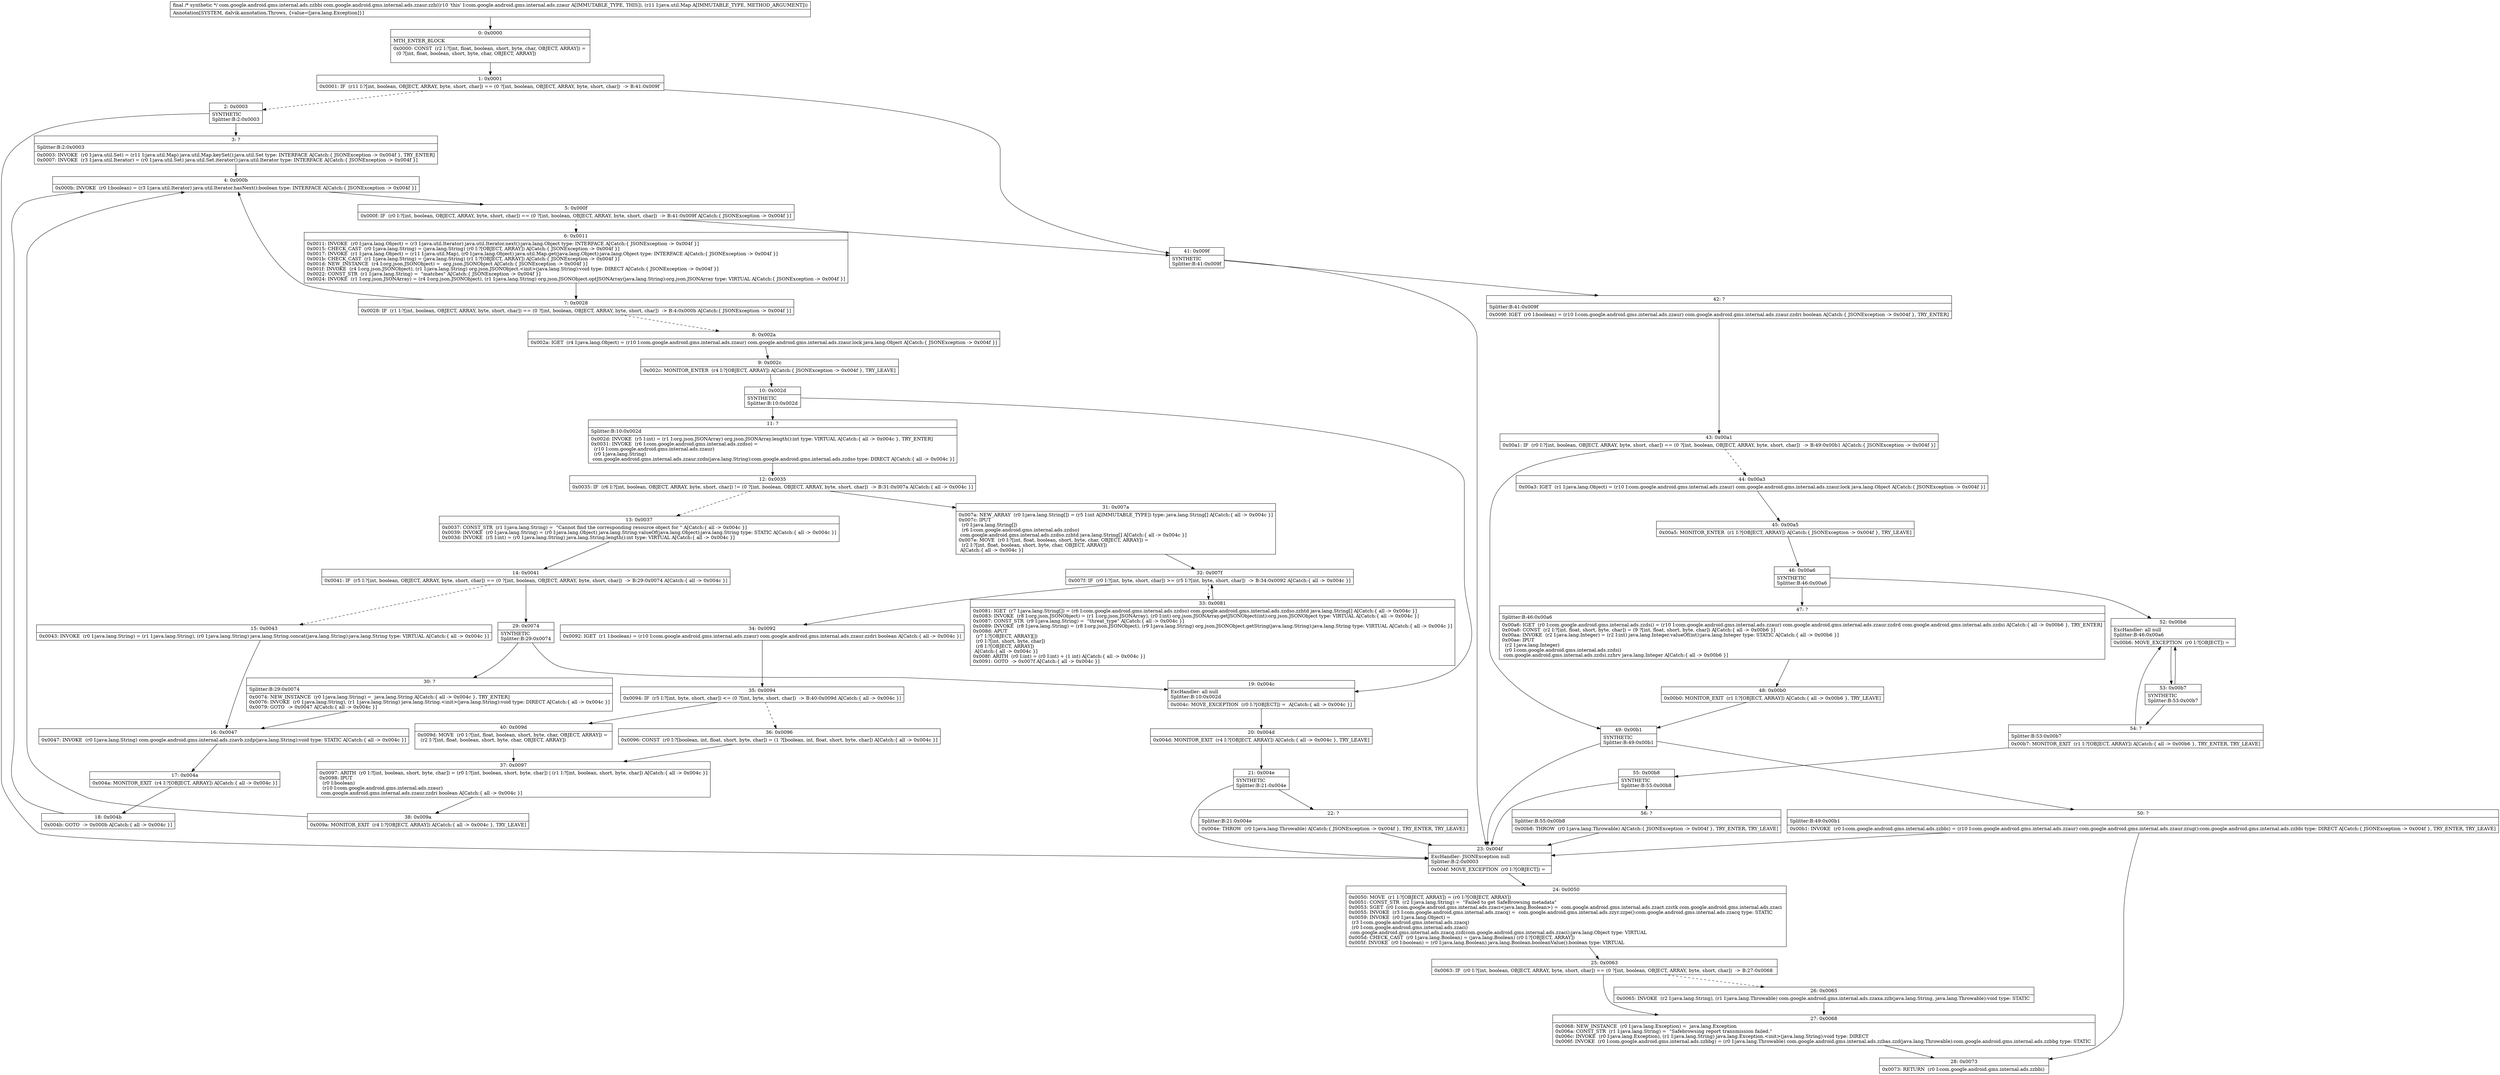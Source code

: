 digraph "CFG forcom.google.android.gms.internal.ads.zzaur.zzh(Ljava\/util\/Map;)Lcom\/google\/android\/gms\/internal\/ads\/zzbbi;" {
Node_0 [shape=record,label="{0\:\ 0x0000|MTH_ENTER_BLOCK\l|0x0000: CONST  (r2 I:?[int, float, boolean, short, byte, char, OBJECT, ARRAY]) = \l  (0 ?[int, float, boolean, short, byte, char, OBJECT, ARRAY])\l \l}"];
Node_1 [shape=record,label="{1\:\ 0x0001|0x0001: IF  (r11 I:?[int, boolean, OBJECT, ARRAY, byte, short, char]) == (0 ?[int, boolean, OBJECT, ARRAY, byte, short, char])  \-\> B:41:0x009f \l}"];
Node_2 [shape=record,label="{2\:\ 0x0003|SYNTHETIC\lSplitter:B:2:0x0003\l}"];
Node_3 [shape=record,label="{3\:\ ?|Splitter:B:2:0x0003\l|0x0003: INVOKE  (r0 I:java.util.Set) = (r11 I:java.util.Map) java.util.Map.keySet():java.util.Set type: INTERFACE A[Catch:\{ JSONException \-\> 0x004f \}, TRY_ENTER]\l0x0007: INVOKE  (r3 I:java.util.Iterator) = (r0 I:java.util.Set) java.util.Set.iterator():java.util.Iterator type: INTERFACE A[Catch:\{ JSONException \-\> 0x004f \}]\l}"];
Node_4 [shape=record,label="{4\:\ 0x000b|0x000b: INVOKE  (r0 I:boolean) = (r3 I:java.util.Iterator) java.util.Iterator.hasNext():boolean type: INTERFACE A[Catch:\{ JSONException \-\> 0x004f \}]\l}"];
Node_5 [shape=record,label="{5\:\ 0x000f|0x000f: IF  (r0 I:?[int, boolean, OBJECT, ARRAY, byte, short, char]) == (0 ?[int, boolean, OBJECT, ARRAY, byte, short, char])  \-\> B:41:0x009f A[Catch:\{ JSONException \-\> 0x004f \}]\l}"];
Node_6 [shape=record,label="{6\:\ 0x0011|0x0011: INVOKE  (r0 I:java.lang.Object) = (r3 I:java.util.Iterator) java.util.Iterator.next():java.lang.Object type: INTERFACE A[Catch:\{ JSONException \-\> 0x004f \}]\l0x0015: CHECK_CAST  (r0 I:java.lang.String) = (java.lang.String) (r0 I:?[OBJECT, ARRAY]) A[Catch:\{ JSONException \-\> 0x004f \}]\l0x0017: INVOKE  (r1 I:java.lang.Object) = (r11 I:java.util.Map), (r0 I:java.lang.Object) java.util.Map.get(java.lang.Object):java.lang.Object type: INTERFACE A[Catch:\{ JSONException \-\> 0x004f \}]\l0x001b: CHECK_CAST  (r1 I:java.lang.String) = (java.lang.String) (r1 I:?[OBJECT, ARRAY]) A[Catch:\{ JSONException \-\> 0x004f \}]\l0x001d: NEW_INSTANCE  (r4 I:org.json.JSONObject) =  org.json.JSONObject A[Catch:\{ JSONException \-\> 0x004f \}]\l0x001f: INVOKE  (r4 I:org.json.JSONObject), (r1 I:java.lang.String) org.json.JSONObject.\<init\>(java.lang.String):void type: DIRECT A[Catch:\{ JSONException \-\> 0x004f \}]\l0x0022: CONST_STR  (r1 I:java.lang.String) =  \"matches\" A[Catch:\{ JSONException \-\> 0x004f \}]\l0x0024: INVOKE  (r1 I:org.json.JSONArray) = (r4 I:org.json.JSONObject), (r1 I:java.lang.String) org.json.JSONObject.optJSONArray(java.lang.String):org.json.JSONArray type: VIRTUAL A[Catch:\{ JSONException \-\> 0x004f \}]\l}"];
Node_7 [shape=record,label="{7\:\ 0x0028|0x0028: IF  (r1 I:?[int, boolean, OBJECT, ARRAY, byte, short, char]) == (0 ?[int, boolean, OBJECT, ARRAY, byte, short, char])  \-\> B:4:0x000b A[Catch:\{ JSONException \-\> 0x004f \}]\l}"];
Node_8 [shape=record,label="{8\:\ 0x002a|0x002a: IGET  (r4 I:java.lang.Object) = (r10 I:com.google.android.gms.internal.ads.zzaur) com.google.android.gms.internal.ads.zzaur.lock java.lang.Object A[Catch:\{ JSONException \-\> 0x004f \}]\l}"];
Node_9 [shape=record,label="{9\:\ 0x002c|0x002c: MONITOR_ENTER  (r4 I:?[OBJECT, ARRAY]) A[Catch:\{ JSONException \-\> 0x004f \}, TRY_LEAVE]\l}"];
Node_10 [shape=record,label="{10\:\ 0x002d|SYNTHETIC\lSplitter:B:10:0x002d\l}"];
Node_11 [shape=record,label="{11\:\ ?|Splitter:B:10:0x002d\l|0x002d: INVOKE  (r5 I:int) = (r1 I:org.json.JSONArray) org.json.JSONArray.length():int type: VIRTUAL A[Catch:\{ all \-\> 0x004c \}, TRY_ENTER]\l0x0031: INVOKE  (r6 I:com.google.android.gms.internal.ads.zzdso) = \l  (r10 I:com.google.android.gms.internal.ads.zzaur)\l  (r0 I:java.lang.String)\l com.google.android.gms.internal.ads.zzaur.zzdn(java.lang.String):com.google.android.gms.internal.ads.zzdso type: DIRECT A[Catch:\{ all \-\> 0x004c \}]\l}"];
Node_12 [shape=record,label="{12\:\ 0x0035|0x0035: IF  (r6 I:?[int, boolean, OBJECT, ARRAY, byte, short, char]) != (0 ?[int, boolean, OBJECT, ARRAY, byte, short, char])  \-\> B:31:0x007a A[Catch:\{ all \-\> 0x004c \}]\l}"];
Node_13 [shape=record,label="{13\:\ 0x0037|0x0037: CONST_STR  (r1 I:java.lang.String) =  \"Cannot find the corresponding resource object for \" A[Catch:\{ all \-\> 0x004c \}]\l0x0039: INVOKE  (r0 I:java.lang.String) = (r0 I:java.lang.Object) java.lang.String.valueOf(java.lang.Object):java.lang.String type: STATIC A[Catch:\{ all \-\> 0x004c \}]\l0x003d: INVOKE  (r5 I:int) = (r0 I:java.lang.String) java.lang.String.length():int type: VIRTUAL A[Catch:\{ all \-\> 0x004c \}]\l}"];
Node_14 [shape=record,label="{14\:\ 0x0041|0x0041: IF  (r5 I:?[int, boolean, OBJECT, ARRAY, byte, short, char]) == (0 ?[int, boolean, OBJECT, ARRAY, byte, short, char])  \-\> B:29:0x0074 A[Catch:\{ all \-\> 0x004c \}]\l}"];
Node_15 [shape=record,label="{15\:\ 0x0043|0x0043: INVOKE  (r0 I:java.lang.String) = (r1 I:java.lang.String), (r0 I:java.lang.String) java.lang.String.concat(java.lang.String):java.lang.String type: VIRTUAL A[Catch:\{ all \-\> 0x004c \}]\l}"];
Node_16 [shape=record,label="{16\:\ 0x0047|0x0047: INVOKE  (r0 I:java.lang.String) com.google.android.gms.internal.ads.zzavb.zzdp(java.lang.String):void type: STATIC A[Catch:\{ all \-\> 0x004c \}]\l}"];
Node_17 [shape=record,label="{17\:\ 0x004a|0x004a: MONITOR_EXIT  (r4 I:?[OBJECT, ARRAY]) A[Catch:\{ all \-\> 0x004c \}]\l}"];
Node_18 [shape=record,label="{18\:\ 0x004b|0x004b: GOTO  \-\> 0x000b A[Catch:\{ all \-\> 0x004c \}]\l}"];
Node_19 [shape=record,label="{19\:\ 0x004c|ExcHandler: all null\lSplitter:B:10:0x002d\l|0x004c: MOVE_EXCEPTION  (r0 I:?[OBJECT]) =  A[Catch:\{ all \-\> 0x004c \}]\l}"];
Node_20 [shape=record,label="{20\:\ 0x004d|0x004d: MONITOR_EXIT  (r4 I:?[OBJECT, ARRAY]) A[Catch:\{ all \-\> 0x004c \}, TRY_LEAVE]\l}"];
Node_21 [shape=record,label="{21\:\ 0x004e|SYNTHETIC\lSplitter:B:21:0x004e\l}"];
Node_22 [shape=record,label="{22\:\ ?|Splitter:B:21:0x004e\l|0x004e: THROW  (r0 I:java.lang.Throwable) A[Catch:\{ JSONException \-\> 0x004f \}, TRY_ENTER, TRY_LEAVE]\l}"];
Node_23 [shape=record,label="{23\:\ 0x004f|ExcHandler: JSONException null\lSplitter:B:2:0x0003\l|0x004f: MOVE_EXCEPTION  (r0 I:?[OBJECT]) =  \l}"];
Node_24 [shape=record,label="{24\:\ 0x0050|0x0050: MOVE  (r1 I:?[OBJECT, ARRAY]) = (r0 I:?[OBJECT, ARRAY]) \l0x0051: CONST_STR  (r2 I:java.lang.String) =  \"Failed to get SafeBrowsing metadata\" \l0x0053: SGET  (r0 I:com.google.android.gms.internal.ads.zzaci\<java.lang.Boolean\>) =  com.google.android.gms.internal.ads.zzact.zzctk com.google.android.gms.internal.ads.zzaci \l0x0055: INVOKE  (r3 I:com.google.android.gms.internal.ads.zzacq) =  com.google.android.gms.internal.ads.zzyr.zzpe():com.google.android.gms.internal.ads.zzacq type: STATIC \l0x0059: INVOKE  (r0 I:java.lang.Object) = \l  (r3 I:com.google.android.gms.internal.ads.zzacq)\l  (r0 I:com.google.android.gms.internal.ads.zzaci)\l com.google.android.gms.internal.ads.zzacq.zzd(com.google.android.gms.internal.ads.zzaci):java.lang.Object type: VIRTUAL \l0x005d: CHECK_CAST  (r0 I:java.lang.Boolean) = (java.lang.Boolean) (r0 I:?[OBJECT, ARRAY]) \l0x005f: INVOKE  (r0 I:boolean) = (r0 I:java.lang.Boolean) java.lang.Boolean.booleanValue():boolean type: VIRTUAL \l}"];
Node_25 [shape=record,label="{25\:\ 0x0063|0x0063: IF  (r0 I:?[int, boolean, OBJECT, ARRAY, byte, short, char]) == (0 ?[int, boolean, OBJECT, ARRAY, byte, short, char])  \-\> B:27:0x0068 \l}"];
Node_26 [shape=record,label="{26\:\ 0x0065|0x0065: INVOKE  (r2 I:java.lang.String), (r1 I:java.lang.Throwable) com.google.android.gms.internal.ads.zzaxa.zzb(java.lang.String, java.lang.Throwable):void type: STATIC \l}"];
Node_27 [shape=record,label="{27\:\ 0x0068|0x0068: NEW_INSTANCE  (r0 I:java.lang.Exception) =  java.lang.Exception \l0x006a: CONST_STR  (r1 I:java.lang.String) =  \"Safebrowsing report transmission failed.\" \l0x006c: INVOKE  (r0 I:java.lang.Exception), (r1 I:java.lang.String) java.lang.Exception.\<init\>(java.lang.String):void type: DIRECT \l0x006f: INVOKE  (r0 I:com.google.android.gms.internal.ads.zzbbg) = (r0 I:java.lang.Throwable) com.google.android.gms.internal.ads.zzbas.zzd(java.lang.Throwable):com.google.android.gms.internal.ads.zzbbg type: STATIC \l}"];
Node_28 [shape=record,label="{28\:\ 0x0073|0x0073: RETURN  (r0 I:com.google.android.gms.internal.ads.zzbbi) \l}"];
Node_29 [shape=record,label="{29\:\ 0x0074|SYNTHETIC\lSplitter:B:29:0x0074\l}"];
Node_30 [shape=record,label="{30\:\ ?|Splitter:B:29:0x0074\l|0x0074: NEW_INSTANCE  (r0 I:java.lang.String) =  java.lang.String A[Catch:\{ all \-\> 0x004c \}, TRY_ENTER]\l0x0076: INVOKE  (r0 I:java.lang.String), (r1 I:java.lang.String) java.lang.String.\<init\>(java.lang.String):void type: DIRECT A[Catch:\{ all \-\> 0x004c \}]\l0x0079: GOTO  \-\> 0x0047 A[Catch:\{ all \-\> 0x004c \}]\l}"];
Node_31 [shape=record,label="{31\:\ 0x007a|0x007a: NEW_ARRAY  (r0 I:java.lang.String[]) = (r5 I:int A[IMMUTABLE_TYPE]) type: java.lang.String[] A[Catch:\{ all \-\> 0x004c \}]\l0x007c: IPUT  \l  (r0 I:java.lang.String[])\l  (r6 I:com.google.android.gms.internal.ads.zzdso)\l com.google.android.gms.internal.ads.zzdso.zzhtd java.lang.String[] A[Catch:\{ all \-\> 0x004c \}]\l0x007e: MOVE  (r0 I:?[int, float, boolean, short, byte, char, OBJECT, ARRAY]) = \l  (r2 I:?[int, float, boolean, short, byte, char, OBJECT, ARRAY])\l A[Catch:\{ all \-\> 0x004c \}]\l}"];
Node_32 [shape=record,label="{32\:\ 0x007f|0x007f: IF  (r0 I:?[int, byte, short, char]) \>= (r5 I:?[int, byte, short, char])  \-\> B:34:0x0092 A[Catch:\{ all \-\> 0x004c \}]\l}"];
Node_33 [shape=record,label="{33\:\ 0x0081|0x0081: IGET  (r7 I:java.lang.String[]) = (r6 I:com.google.android.gms.internal.ads.zzdso) com.google.android.gms.internal.ads.zzdso.zzhtd java.lang.String[] A[Catch:\{ all \-\> 0x004c \}]\l0x0083: INVOKE  (r8 I:org.json.JSONObject) = (r1 I:org.json.JSONArray), (r0 I:int) org.json.JSONArray.getJSONObject(int):org.json.JSONObject type: VIRTUAL A[Catch:\{ all \-\> 0x004c \}]\l0x0087: CONST_STR  (r9 I:java.lang.String) =  \"threat_type\" A[Catch:\{ all \-\> 0x004c \}]\l0x0089: INVOKE  (r8 I:java.lang.String) = (r8 I:org.json.JSONObject), (r9 I:java.lang.String) org.json.JSONObject.getString(java.lang.String):java.lang.String type: VIRTUAL A[Catch:\{ all \-\> 0x004c \}]\l0x008d: APUT  \l  (r7 I:?[OBJECT, ARRAY][])\l  (r0 I:?[int, short, byte, char])\l  (r8 I:?[OBJECT, ARRAY])\l A[Catch:\{ all \-\> 0x004c \}]\l0x008f: ARITH  (r0 I:int) = (r0 I:int) + (1 int) A[Catch:\{ all \-\> 0x004c \}]\l0x0091: GOTO  \-\> 0x007f A[Catch:\{ all \-\> 0x004c \}]\l}"];
Node_34 [shape=record,label="{34\:\ 0x0092|0x0092: IGET  (r1 I:boolean) = (r10 I:com.google.android.gms.internal.ads.zzaur) com.google.android.gms.internal.ads.zzaur.zzdri boolean A[Catch:\{ all \-\> 0x004c \}]\l}"];
Node_35 [shape=record,label="{35\:\ 0x0094|0x0094: IF  (r5 I:?[int, byte, short, char]) \<= (0 ?[int, byte, short, char])  \-\> B:40:0x009d A[Catch:\{ all \-\> 0x004c \}]\l}"];
Node_36 [shape=record,label="{36\:\ 0x0096|0x0096: CONST  (r0 I:?[boolean, int, float, short, byte, char]) = (1 ?[boolean, int, float, short, byte, char]) A[Catch:\{ all \-\> 0x004c \}]\l}"];
Node_37 [shape=record,label="{37\:\ 0x0097|0x0097: ARITH  (r0 I:?[int, boolean, short, byte, char]) = (r0 I:?[int, boolean, short, byte, char]) \| (r1 I:?[int, boolean, short, byte, char]) A[Catch:\{ all \-\> 0x004c \}]\l0x0098: IPUT  \l  (r0 I:boolean)\l  (r10 I:com.google.android.gms.internal.ads.zzaur)\l com.google.android.gms.internal.ads.zzaur.zzdri boolean A[Catch:\{ all \-\> 0x004c \}]\l}"];
Node_38 [shape=record,label="{38\:\ 0x009a|0x009a: MONITOR_EXIT  (r4 I:?[OBJECT, ARRAY]) A[Catch:\{ all \-\> 0x004c \}, TRY_LEAVE]\l}"];
Node_40 [shape=record,label="{40\:\ 0x009d|0x009d: MOVE  (r0 I:?[int, float, boolean, short, byte, char, OBJECT, ARRAY]) = \l  (r2 I:?[int, float, boolean, short, byte, char, OBJECT, ARRAY])\l \l}"];
Node_41 [shape=record,label="{41\:\ 0x009f|SYNTHETIC\lSplitter:B:41:0x009f\l}"];
Node_42 [shape=record,label="{42\:\ ?|Splitter:B:41:0x009f\l|0x009f: IGET  (r0 I:boolean) = (r10 I:com.google.android.gms.internal.ads.zzaur) com.google.android.gms.internal.ads.zzaur.zzdri boolean A[Catch:\{ JSONException \-\> 0x004f \}, TRY_ENTER]\l}"];
Node_43 [shape=record,label="{43\:\ 0x00a1|0x00a1: IF  (r0 I:?[int, boolean, OBJECT, ARRAY, byte, short, char]) == (0 ?[int, boolean, OBJECT, ARRAY, byte, short, char])  \-\> B:49:0x00b1 A[Catch:\{ JSONException \-\> 0x004f \}]\l}"];
Node_44 [shape=record,label="{44\:\ 0x00a3|0x00a3: IGET  (r1 I:java.lang.Object) = (r10 I:com.google.android.gms.internal.ads.zzaur) com.google.android.gms.internal.ads.zzaur.lock java.lang.Object A[Catch:\{ JSONException \-\> 0x004f \}]\l}"];
Node_45 [shape=record,label="{45\:\ 0x00a5|0x00a5: MONITOR_ENTER  (r1 I:?[OBJECT, ARRAY]) A[Catch:\{ JSONException \-\> 0x004f \}, TRY_LEAVE]\l}"];
Node_46 [shape=record,label="{46\:\ 0x00a6|SYNTHETIC\lSplitter:B:46:0x00a6\l}"];
Node_47 [shape=record,label="{47\:\ ?|Splitter:B:46:0x00a6\l|0x00a6: IGET  (r0 I:com.google.android.gms.internal.ads.zzdsi) = (r10 I:com.google.android.gms.internal.ads.zzaur) com.google.android.gms.internal.ads.zzaur.zzdrd com.google.android.gms.internal.ads.zzdsi A[Catch:\{ all \-\> 0x00b6 \}, TRY_ENTER]\l0x00a8: CONST  (r2 I:?[int, float, short, byte, char]) = (9 ?[int, float, short, byte, char]) A[Catch:\{ all \-\> 0x00b6 \}]\l0x00aa: INVOKE  (r2 I:java.lang.Integer) = (r2 I:int) java.lang.Integer.valueOf(int):java.lang.Integer type: STATIC A[Catch:\{ all \-\> 0x00b6 \}]\l0x00ae: IPUT  \l  (r2 I:java.lang.Integer)\l  (r0 I:com.google.android.gms.internal.ads.zzdsi)\l com.google.android.gms.internal.ads.zzdsi.zzhrv java.lang.Integer A[Catch:\{ all \-\> 0x00b6 \}]\l}"];
Node_48 [shape=record,label="{48\:\ 0x00b0|0x00b0: MONITOR_EXIT  (r1 I:?[OBJECT, ARRAY]) A[Catch:\{ all \-\> 0x00b6 \}, TRY_LEAVE]\l}"];
Node_49 [shape=record,label="{49\:\ 0x00b1|SYNTHETIC\lSplitter:B:49:0x00b1\l}"];
Node_50 [shape=record,label="{50\:\ ?|Splitter:B:49:0x00b1\l|0x00b1: INVOKE  (r0 I:com.google.android.gms.internal.ads.zzbbi) = (r10 I:com.google.android.gms.internal.ads.zzaur) com.google.android.gms.internal.ads.zzaur.zzug():com.google.android.gms.internal.ads.zzbbi type: DIRECT A[Catch:\{ JSONException \-\> 0x004f \}, TRY_ENTER, TRY_LEAVE]\l}"];
Node_52 [shape=record,label="{52\:\ 0x00b6|ExcHandler: all null\lSplitter:B:46:0x00a6\l|0x00b6: MOVE_EXCEPTION  (r0 I:?[OBJECT]) =  \l}"];
Node_53 [shape=record,label="{53\:\ 0x00b7|SYNTHETIC\lSplitter:B:53:0x00b7\l}"];
Node_54 [shape=record,label="{54\:\ ?|Splitter:B:53:0x00b7\l|0x00b7: MONITOR_EXIT  (r1 I:?[OBJECT, ARRAY]) A[Catch:\{ all \-\> 0x00b6 \}, TRY_ENTER, TRY_LEAVE]\l}"];
Node_55 [shape=record,label="{55\:\ 0x00b8|SYNTHETIC\lSplitter:B:55:0x00b8\l}"];
Node_56 [shape=record,label="{56\:\ ?|Splitter:B:55:0x00b8\l|0x00b8: THROW  (r0 I:java.lang.Throwable) A[Catch:\{ JSONException \-\> 0x004f \}, TRY_ENTER, TRY_LEAVE]\l}"];
MethodNode[shape=record,label="{final \/* synthetic *\/ com.google.android.gms.internal.ads.zzbbi com.google.android.gms.internal.ads.zzaur.zzh((r10 'this' I:com.google.android.gms.internal.ads.zzaur A[IMMUTABLE_TYPE, THIS]), (r11 I:java.util.Map A[IMMUTABLE_TYPE, METHOD_ARGUMENT]))  | Annotation[SYSTEM, dalvik.annotation.Throws, \{value=[java.lang.Exception]\}]\l}"];
MethodNode -> Node_0;
Node_0 -> Node_1;
Node_1 -> Node_2[style=dashed];
Node_1 -> Node_41;
Node_2 -> Node_3;
Node_2 -> Node_23;
Node_3 -> Node_4;
Node_4 -> Node_5;
Node_5 -> Node_6[style=dashed];
Node_5 -> Node_41;
Node_6 -> Node_7;
Node_7 -> Node_4;
Node_7 -> Node_8[style=dashed];
Node_8 -> Node_9;
Node_9 -> Node_10;
Node_10 -> Node_11;
Node_10 -> Node_19;
Node_11 -> Node_12;
Node_12 -> Node_13[style=dashed];
Node_12 -> Node_31;
Node_13 -> Node_14;
Node_14 -> Node_15[style=dashed];
Node_14 -> Node_29;
Node_15 -> Node_16;
Node_16 -> Node_17;
Node_17 -> Node_18;
Node_18 -> Node_4;
Node_19 -> Node_20;
Node_20 -> Node_21;
Node_21 -> Node_22;
Node_21 -> Node_23;
Node_22 -> Node_23;
Node_23 -> Node_24;
Node_24 -> Node_25;
Node_25 -> Node_26[style=dashed];
Node_25 -> Node_27;
Node_26 -> Node_27;
Node_27 -> Node_28;
Node_29 -> Node_30;
Node_29 -> Node_19;
Node_30 -> Node_16;
Node_31 -> Node_32;
Node_32 -> Node_33[style=dashed];
Node_32 -> Node_34;
Node_33 -> Node_32;
Node_34 -> Node_35;
Node_35 -> Node_36[style=dashed];
Node_35 -> Node_40;
Node_36 -> Node_37;
Node_37 -> Node_38;
Node_38 -> Node_4;
Node_40 -> Node_37;
Node_41 -> Node_42;
Node_41 -> Node_23;
Node_42 -> Node_43;
Node_43 -> Node_44[style=dashed];
Node_43 -> Node_49;
Node_44 -> Node_45;
Node_45 -> Node_46;
Node_46 -> Node_47;
Node_46 -> Node_52;
Node_47 -> Node_48;
Node_48 -> Node_49;
Node_49 -> Node_50;
Node_49 -> Node_23;
Node_50 -> Node_23;
Node_50 -> Node_28;
Node_52 -> Node_53;
Node_53 -> Node_54;
Node_53 -> Node_52;
Node_54 -> Node_55;
Node_54 -> Node_52;
Node_55 -> Node_56;
Node_55 -> Node_23;
Node_56 -> Node_23;
}

